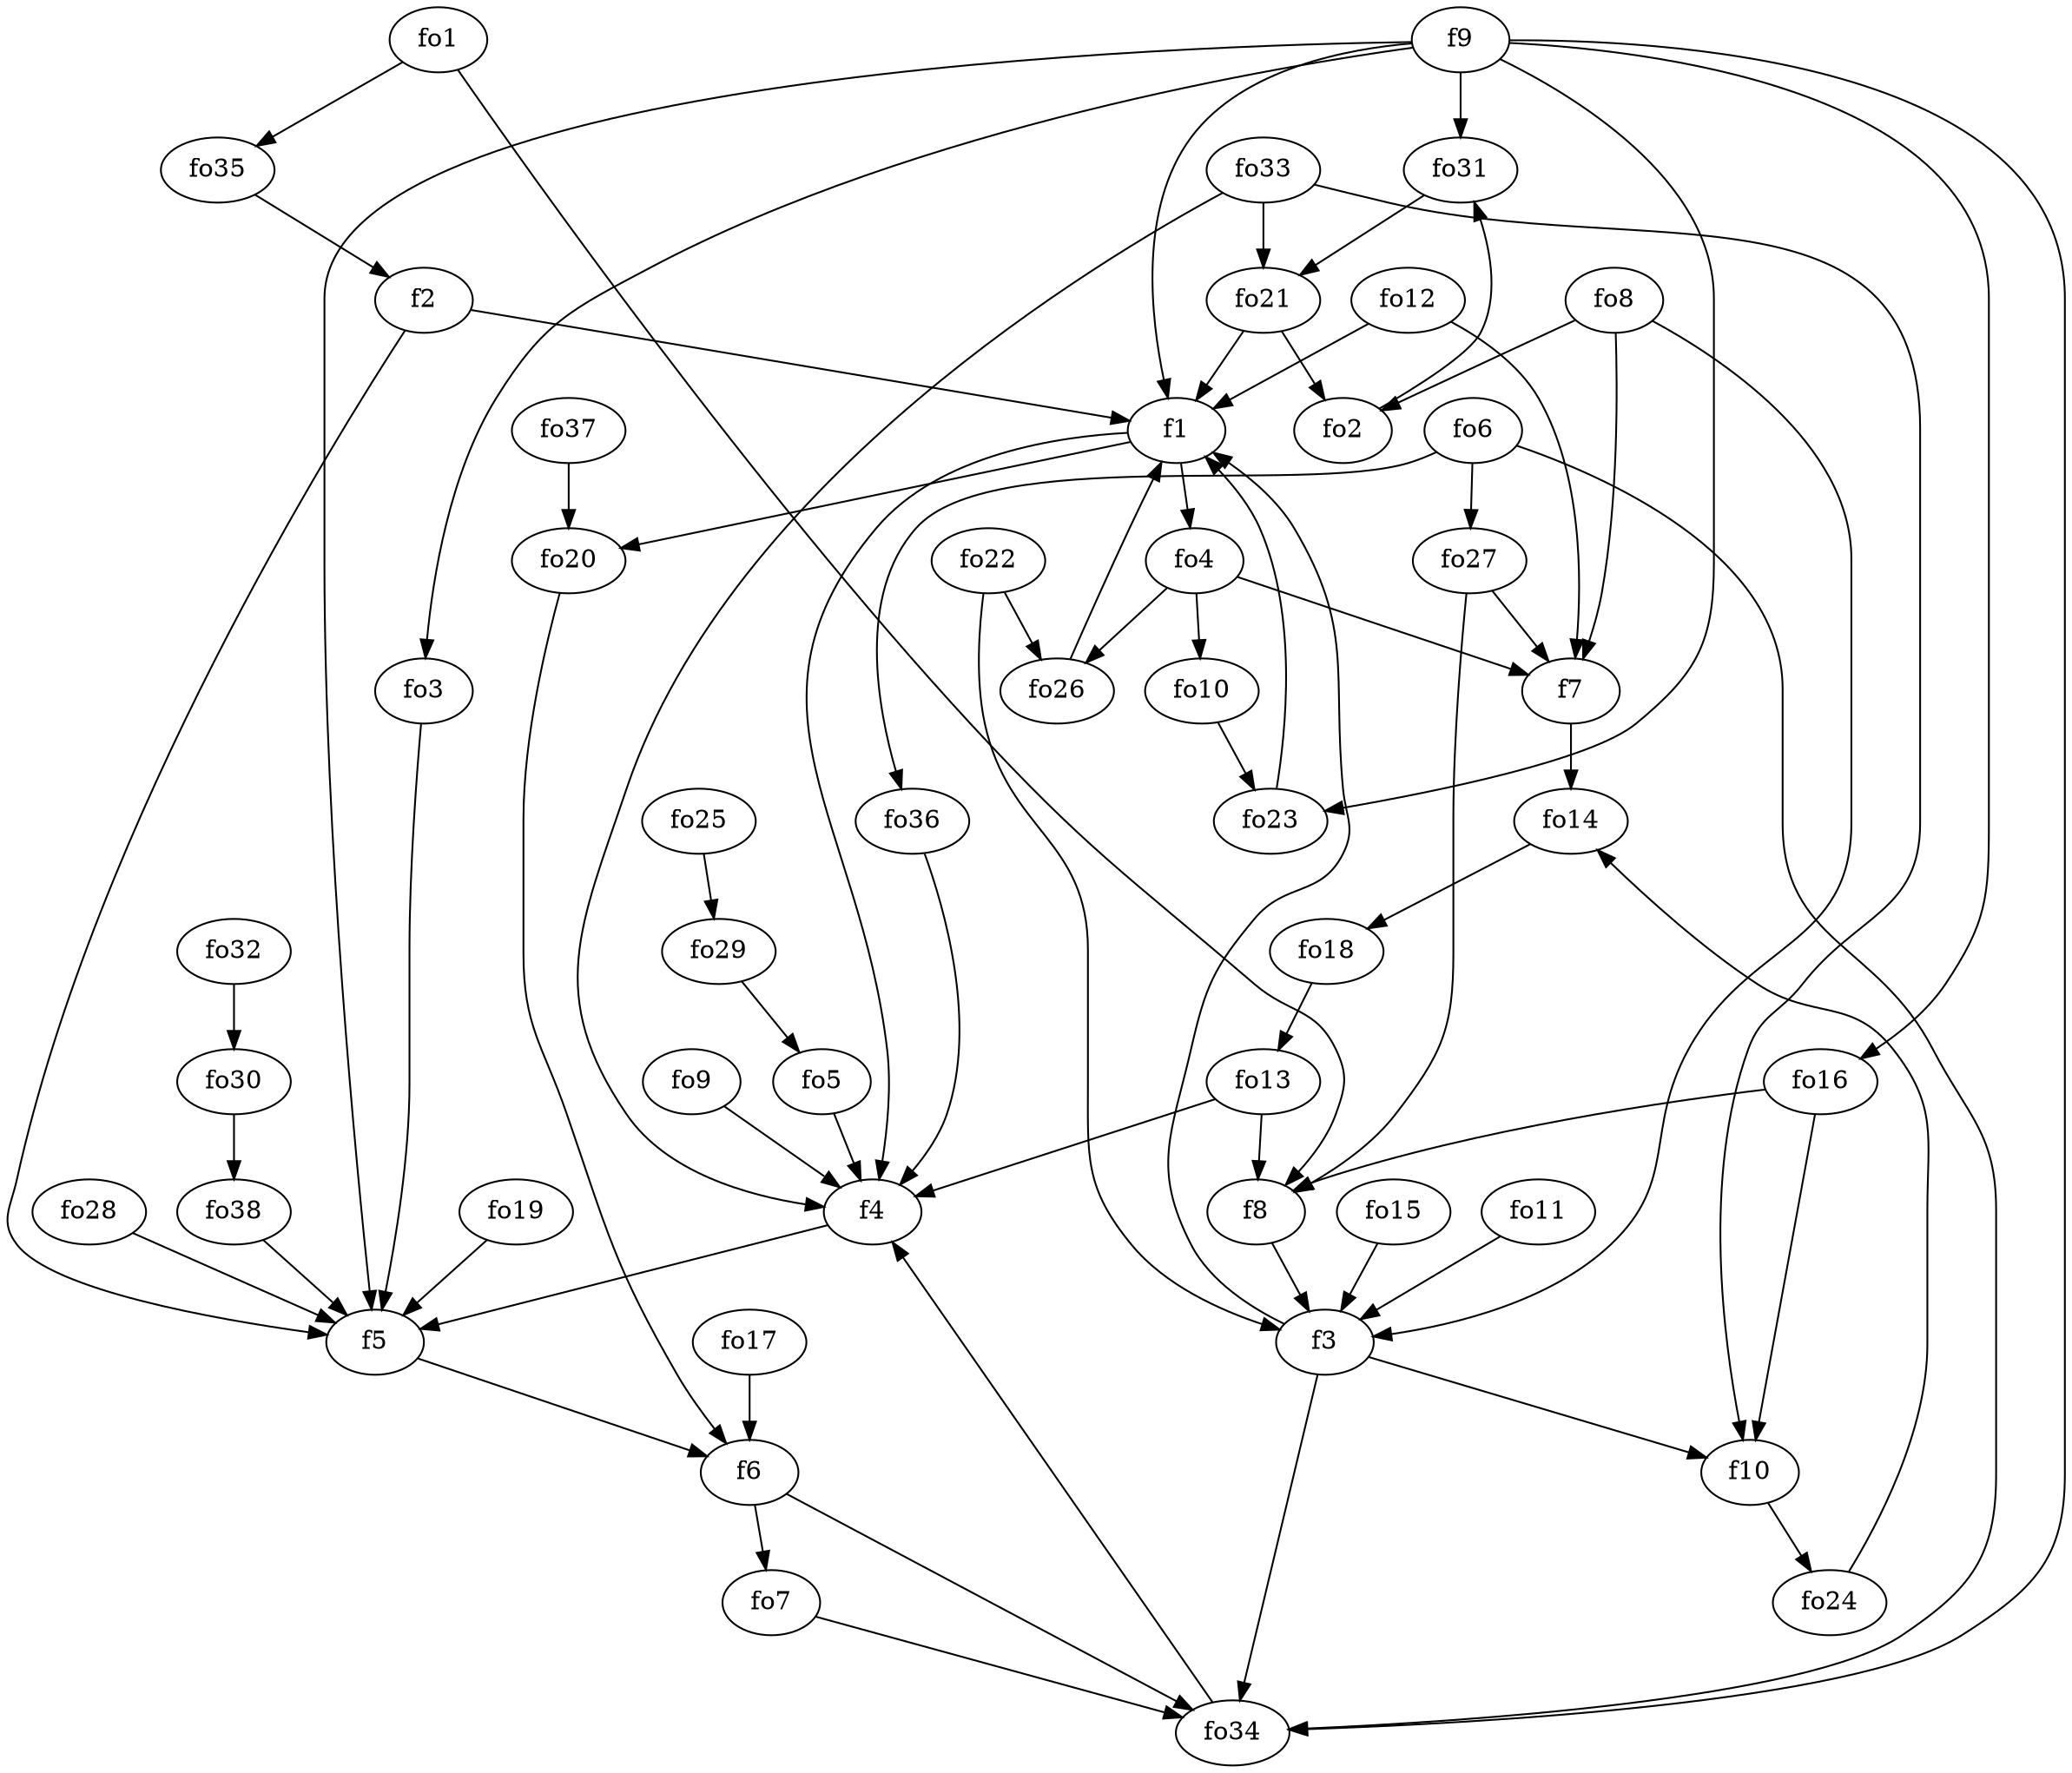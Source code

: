 strict digraph  {
f1;
f2;
f3;
f4;
f5;
f6;
f7;
f8;
f9;
f10;
fo1;
fo2;
fo3;
fo4;
fo5;
fo6;
fo7;
fo8;
fo9;
fo10;
fo11;
fo12;
fo13;
fo14;
fo15;
fo16;
fo17;
fo18;
fo19;
fo20;
fo21;
fo22;
fo23;
fo24;
fo25;
fo26;
fo27;
fo28;
fo29;
fo30;
fo31;
fo32;
fo33;
fo34;
fo35;
fo36;
fo37;
fo38;
f1 -> fo20  [weight=2];
f1 -> f4  [weight=2];
f1 -> fo4  [weight=2];
f2 -> f1  [weight=2];
f2 -> f5  [weight=2];
f3 -> f10  [weight=2];
f3 -> fo34  [weight=2];
f3 -> f1  [weight=2];
f4 -> f5  [weight=2];
f5 -> f6  [weight=2];
f6 -> fo34  [weight=2];
f6 -> fo7  [weight=2];
f7 -> fo14  [weight=2];
f8 -> f3  [weight=2];
f9 -> fo3  [weight=2];
f9 -> fo34  [weight=2];
f9 -> f1  [weight=2];
f9 -> fo16  [weight=2];
f9 -> fo23  [weight=2];
f9 -> f5  [weight=2];
f9 -> fo31  [weight=2];
f10 -> fo24  [weight=2];
fo1 -> f8  [weight=2];
fo1 -> fo35  [weight=2];
fo2 -> fo31  [weight=2];
fo3 -> f5  [weight=2];
fo4 -> f7  [weight=2];
fo4 -> fo10  [weight=2];
fo4 -> fo26  [weight=2];
fo5 -> f4  [weight=2];
fo6 -> fo34  [weight=2];
fo6 -> fo27  [weight=2];
fo6 -> fo36  [weight=2];
fo7 -> fo34  [weight=2];
fo8 -> fo2  [weight=2];
fo8 -> f7  [weight=2];
fo8 -> f3  [weight=2];
fo9 -> f4  [weight=2];
fo10 -> fo23  [weight=2];
fo11 -> f3  [weight=2];
fo12 -> f7  [weight=2];
fo12 -> f1  [weight=2];
fo13 -> f8  [weight=2];
fo13 -> f4  [weight=2];
fo14 -> fo18  [weight=2];
fo15 -> f3  [weight=2];
fo16 -> f10  [weight=2];
fo16 -> f8  [weight=2];
fo17 -> f6  [weight=2];
fo18 -> fo13  [weight=2];
fo19 -> f5  [weight=2];
fo20 -> f6  [weight=2];
fo21 -> fo2  [weight=2];
fo21 -> f1  [weight=2];
fo22 -> fo26  [weight=2];
fo22 -> f3  [weight=2];
fo23 -> f1  [weight=2];
fo24 -> fo14  [weight=2];
fo25 -> fo29  [weight=2];
fo26 -> f1  [weight=2];
fo27 -> f7  [weight=2];
fo27 -> f8  [weight=2];
fo28 -> f5  [weight=2];
fo29 -> fo5  [weight=2];
fo30 -> fo38  [weight=2];
fo31 -> fo21  [weight=2];
fo32 -> fo30  [weight=2];
fo33 -> fo21  [weight=2];
fo33 -> f4  [weight=2];
fo33 -> f10  [weight=2];
fo34 -> f4  [weight=2];
fo35 -> f2  [weight=2];
fo36 -> f4  [weight=2];
fo37 -> fo20  [weight=2];
fo38 -> f5  [weight=2];
}
